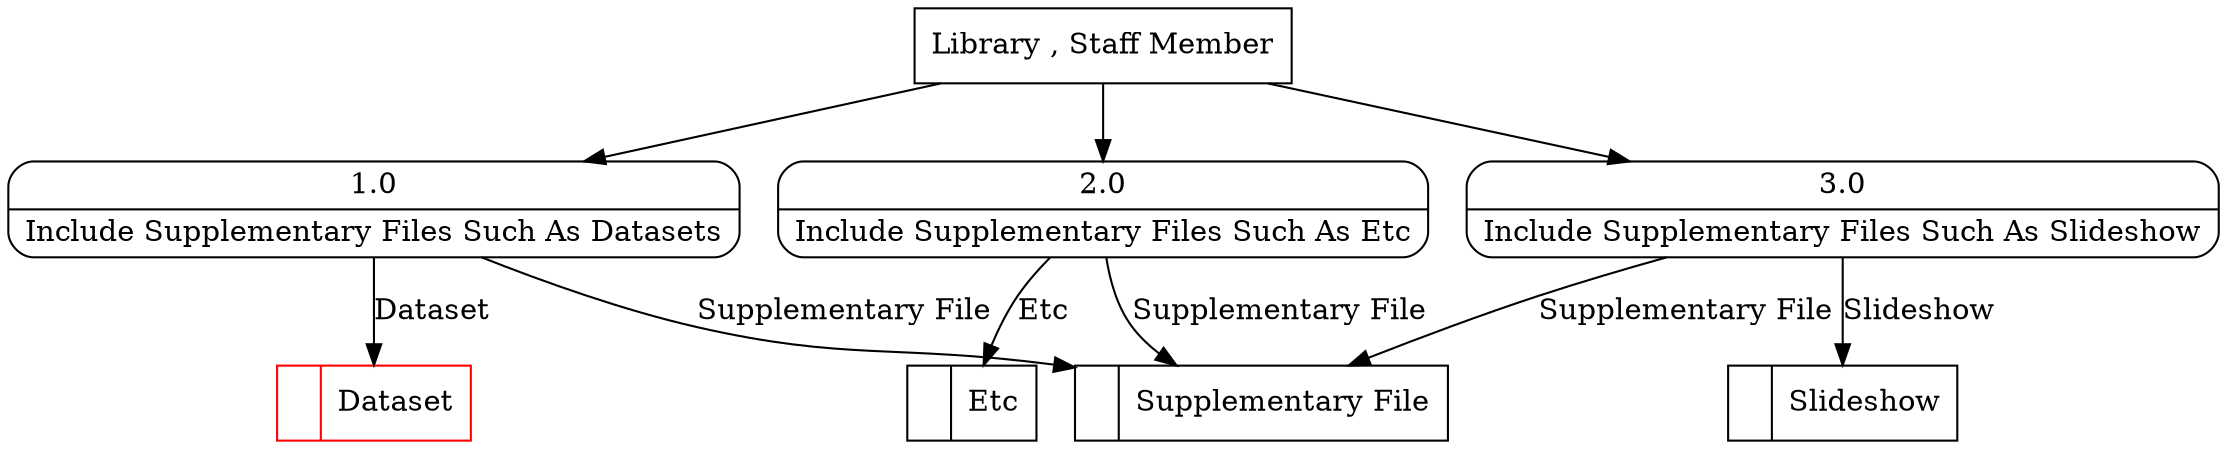 digraph dfd2{ 
node[shape=record]
200 [label="<f0>  |<f1> Supplementary File " ];
201 [label="<f0>  |<f1> Dataset " color=red];
202 [label="<f0>  |<f1> Etc " ];
203 [label="<f0>  |<f1> Slideshow " ];
204 [label="Library , Staff Member" shape=box];
205 [label="{<f0> 1.0|<f1> Include Supplementary Files Such As Datasets }" shape=Mrecord];
206 [label="{<f0> 2.0|<f1> Include Supplementary Files Such As Etc }" shape=Mrecord];
207 [label="{<f0> 3.0|<f1> Include Supplementary Files Such As Slideshow }" shape=Mrecord];
204 -> 205
204 -> 206
204 -> 207
205 -> 200 [label="Supplementary File"]
205 -> 201 [label="Dataset"]
206 -> 202 [label="Etc"]
206 -> 200 [label="Supplementary File"]
207 -> 203 [label="Slideshow"]
207 -> 200 [label="Supplementary File"]
}